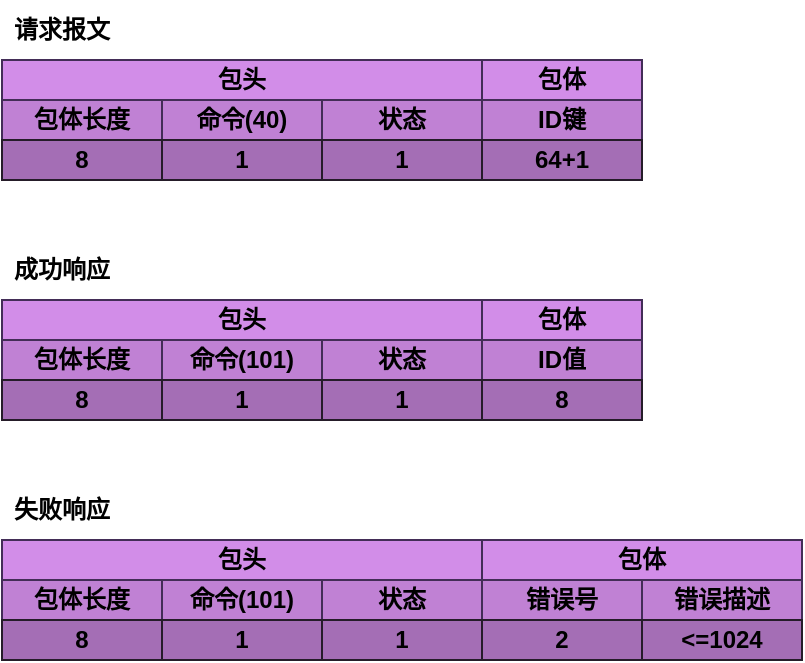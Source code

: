 <mxfile version="19.0.3" type="device"><diagram id="YXPC6WVOGZHdJBx_4_yy" name="第 1 页"><mxGraphModel dx="706" dy="445" grid="1" gridSize="10" guides="1" tooltips="1" connect="1" arrows="1" fold="1" page="1" pageScale="1" pageWidth="1169" pageHeight="827" math="0" shadow="0"><root><mxCell id="0"/><mxCell id="1" parent="0"/><mxCell id="jcHfcj04xuBZtbklUhxF-1" value="&lt;b&gt;请求报文&lt;/b&gt;" style="text;html=1;strokeColor=none;fillColor=none;align=center;verticalAlign=middle;whiteSpace=wrap;rounded=0;" vertex="1" parent="1"><mxGeometry x="360" y="130" width="60" height="30" as="geometry"/></mxCell><mxCell id="jcHfcj04xuBZtbklUhxF-2" value="包头" style="rounded=0;whiteSpace=wrap;html=1;fillColor=#D28DE8;strokeColor=#432D57;fontStyle=1;fontColor=#000000;" vertex="1" parent="1"><mxGeometry x="360" y="160" width="240" height="20" as="geometry"/></mxCell><mxCell id="jcHfcj04xuBZtbklUhxF-3" value="包体长度" style="rounded=0;whiteSpace=wrap;html=1;fillColor=#C081D4;strokeColor=#432D57;fontStyle=1" vertex="1" parent="1"><mxGeometry x="360" y="180" width="80" height="20" as="geometry"/></mxCell><mxCell id="jcHfcj04xuBZtbklUhxF-4" value="命令(40)" style="rounded=0;whiteSpace=wrap;html=1;fillColor=#C081D4;strokeColor=#432D57;fontStyle=1" vertex="1" parent="1"><mxGeometry x="440" y="180" width="80" height="20" as="geometry"/></mxCell><mxCell id="jcHfcj04xuBZtbklUhxF-5" value="状态" style="rounded=0;whiteSpace=wrap;html=1;fillColor=#C081D4;strokeColor=#432D57;fontStyle=1" vertex="1" parent="1"><mxGeometry x="520" y="180" width="80" height="20" as="geometry"/></mxCell><mxCell id="jcHfcj04xuBZtbklUhxF-6" value="8" style="rounded=0;whiteSpace=wrap;html=1;fillColor=#A46EB5;strokeColor=#251C29;fontStyle=1;" vertex="1" parent="1"><mxGeometry x="360" y="200" width="80" height="20" as="geometry"/></mxCell><mxCell id="jcHfcj04xuBZtbklUhxF-7" value="1" style="rounded=0;whiteSpace=wrap;html=1;fillColor=#A46EB5;strokeColor=#251C29;fontStyle=1;" vertex="1" parent="1"><mxGeometry x="440" y="200" width="80" height="20" as="geometry"/></mxCell><mxCell id="jcHfcj04xuBZtbklUhxF-8" value="1" style="rounded=0;whiteSpace=wrap;html=1;fillColor=#A46EB5;strokeColor=#251C29;fontStyle=1;" vertex="1" parent="1"><mxGeometry x="520" y="200" width="80" height="20" as="geometry"/></mxCell><mxCell id="jcHfcj04xuBZtbklUhxF-9" value="包体" style="rounded=0;whiteSpace=wrap;html=1;fillColor=#D28DE8;strokeColor=#432D57;fontStyle=1;fontColor=#000000;" vertex="1" parent="1"><mxGeometry x="600" y="160" width="80" height="20" as="geometry"/></mxCell><mxCell id="jcHfcj04xuBZtbklUhxF-10" value="ID键" style="rounded=0;whiteSpace=wrap;html=1;fillColor=#C081D4;strokeColor=#432D57;fontStyle=1" vertex="1" parent="1"><mxGeometry x="600" y="180" width="80" height="20" as="geometry"/></mxCell><mxCell id="jcHfcj04xuBZtbklUhxF-12" value="64+1" style="rounded=0;whiteSpace=wrap;html=1;fillColor=#A46EB5;strokeColor=#251C29;fontStyle=1;" vertex="1" parent="1"><mxGeometry x="600" y="200" width="80" height="20" as="geometry"/></mxCell><mxCell id="jcHfcj04xuBZtbklUhxF-13" value="&lt;b&gt;成功响应&lt;/b&gt;" style="text;html=1;strokeColor=none;fillColor=none;align=center;verticalAlign=middle;whiteSpace=wrap;rounded=0;" vertex="1" parent="1"><mxGeometry x="360" y="250" width="60" height="30" as="geometry"/></mxCell><mxCell id="jcHfcj04xuBZtbklUhxF-21" value="&lt;b&gt;失败响应&lt;/b&gt;" style="text;html=1;strokeColor=none;fillColor=none;align=center;verticalAlign=middle;whiteSpace=wrap;rounded=0;" vertex="1" parent="1"><mxGeometry x="360" y="370" width="60" height="30" as="geometry"/></mxCell><mxCell id="jcHfcj04xuBZtbklUhxF-45" value="包头" style="rounded=0;whiteSpace=wrap;html=1;fillColor=#D28DE8;strokeColor=#432D57;fontStyle=1;fontColor=#000000;" vertex="1" parent="1"><mxGeometry x="360" y="280" width="240" height="20" as="geometry"/></mxCell><mxCell id="jcHfcj04xuBZtbklUhxF-46" value="包体长度" style="rounded=0;whiteSpace=wrap;html=1;fillColor=#C081D4;strokeColor=#432D57;fontStyle=1" vertex="1" parent="1"><mxGeometry x="360" y="300" width="80" height="20" as="geometry"/></mxCell><mxCell id="jcHfcj04xuBZtbklUhxF-47" value="命令(101)" style="rounded=0;whiteSpace=wrap;html=1;fillColor=#C081D4;strokeColor=#432D57;fontStyle=1" vertex="1" parent="1"><mxGeometry x="440" y="300" width="80" height="20" as="geometry"/></mxCell><mxCell id="jcHfcj04xuBZtbklUhxF-48" value="状态" style="rounded=0;whiteSpace=wrap;html=1;fillColor=#C081D4;strokeColor=#432D57;fontStyle=1" vertex="1" parent="1"><mxGeometry x="520" y="300" width="80" height="20" as="geometry"/></mxCell><mxCell id="jcHfcj04xuBZtbklUhxF-49" value="8" style="rounded=0;whiteSpace=wrap;html=1;fillColor=#A46EB5;strokeColor=#251C29;fontStyle=1;" vertex="1" parent="1"><mxGeometry x="360" y="320" width="80" height="20" as="geometry"/></mxCell><mxCell id="jcHfcj04xuBZtbklUhxF-50" value="1" style="rounded=0;whiteSpace=wrap;html=1;fillColor=#A46EB5;strokeColor=#251C29;fontStyle=1;" vertex="1" parent="1"><mxGeometry x="440" y="320" width="80" height="20" as="geometry"/></mxCell><mxCell id="jcHfcj04xuBZtbklUhxF-51" value="1" style="rounded=0;whiteSpace=wrap;html=1;fillColor=#A46EB5;strokeColor=#251C29;fontStyle=1;" vertex="1" parent="1"><mxGeometry x="520" y="320" width="80" height="20" as="geometry"/></mxCell><mxCell id="jcHfcj04xuBZtbklUhxF-52" value="包体" style="rounded=0;whiteSpace=wrap;html=1;fillColor=#D28DE8;strokeColor=#432D57;fontStyle=1;fontColor=#000000;" vertex="1" parent="1"><mxGeometry x="600" y="280" width="80" height="20" as="geometry"/></mxCell><mxCell id="jcHfcj04xuBZtbklUhxF-53" value="ID值" style="rounded=0;whiteSpace=wrap;html=1;fillColor=#C081D4;strokeColor=#432D57;fontStyle=1" vertex="1" parent="1"><mxGeometry x="600" y="300" width="80" height="20" as="geometry"/></mxCell><mxCell id="jcHfcj04xuBZtbklUhxF-54" value="8" style="rounded=0;whiteSpace=wrap;html=1;fillColor=#A46EB5;strokeColor=#251C29;fontStyle=1;" vertex="1" parent="1"><mxGeometry x="600" y="320" width="80" height="20" as="geometry"/></mxCell><mxCell id="jcHfcj04xuBZtbklUhxF-55" value="包头" style="rounded=0;whiteSpace=wrap;html=1;fillColor=#D28DE8;strokeColor=#432D57;fontStyle=1;fontColor=#000000;" vertex="1" parent="1"><mxGeometry x="360" y="400" width="240" height="20" as="geometry"/></mxCell><mxCell id="jcHfcj04xuBZtbklUhxF-56" value="包体长度" style="rounded=0;whiteSpace=wrap;html=1;fillColor=#C081D4;strokeColor=#432D57;fontStyle=1" vertex="1" parent="1"><mxGeometry x="360" y="420" width="80" height="20" as="geometry"/></mxCell><mxCell id="jcHfcj04xuBZtbklUhxF-57" value="命令(101)" style="rounded=0;whiteSpace=wrap;html=1;fillColor=#C081D4;strokeColor=#432D57;fontStyle=1" vertex="1" parent="1"><mxGeometry x="440" y="420" width="80" height="20" as="geometry"/></mxCell><mxCell id="jcHfcj04xuBZtbklUhxF-58" value="状态" style="rounded=0;whiteSpace=wrap;html=1;fillColor=#C081D4;strokeColor=#432D57;fontStyle=1" vertex="1" parent="1"><mxGeometry x="520" y="420" width="80" height="20" as="geometry"/></mxCell><mxCell id="jcHfcj04xuBZtbklUhxF-59" value="8" style="rounded=0;whiteSpace=wrap;html=1;fillColor=#A46EB5;strokeColor=#251C29;fontStyle=1;" vertex="1" parent="1"><mxGeometry x="360" y="440" width="80" height="20" as="geometry"/></mxCell><mxCell id="jcHfcj04xuBZtbklUhxF-60" value="1" style="rounded=0;whiteSpace=wrap;html=1;fillColor=#A46EB5;strokeColor=#251C29;fontStyle=1;" vertex="1" parent="1"><mxGeometry x="440" y="440" width="80" height="20" as="geometry"/></mxCell><mxCell id="jcHfcj04xuBZtbklUhxF-61" value="1" style="rounded=0;whiteSpace=wrap;html=1;fillColor=#A46EB5;strokeColor=#251C29;fontStyle=1;" vertex="1" parent="1"><mxGeometry x="520" y="440" width="80" height="20" as="geometry"/></mxCell><mxCell id="jcHfcj04xuBZtbklUhxF-62" value="包体" style="rounded=0;whiteSpace=wrap;html=1;fillColor=#D28DE8;strokeColor=#432D57;fontStyle=1;fontColor=#000000;" vertex="1" parent="1"><mxGeometry x="600" y="400" width="160" height="20" as="geometry"/></mxCell><mxCell id="jcHfcj04xuBZtbklUhxF-63" value="错误号&lt;span style=&quot;color: rgba(0, 0, 0, 0); font-family: monospace; font-size: 0px; font-weight: 400; text-align: start;&quot;&gt;%3CmxGraphModel%3E%3Croot%3E%3CmxCell%20id%3D%220%22%2F%3E%3CmxCell%20id%3D%221%22%20parent%3D%220%22%2F%3E%3CmxCell%20id%3D%222%22%20value%3D%22%E5%8C%85%E5%A4%B4%22%20style%3D%22rounded%3D0%3BwhiteSpace%3Dwrap%3Bhtml%3D1%3BfillColor%3D%23D28DE8%3BstrokeColor%3D%23432D57%3BfontStyle%3D1%3BfontColor%3D%23ffffff%3B%22%20vertex%3D%221%22%20parent%3D%221%22%3E%3CmxGeometry%20x%3D%22360%22%20y%3D%22280%22%20width%3D%22240%22%20height%3D%2220%22%20as%3D%22geometry%22%2F%3E%3C%2FmxCell%3E%3CmxCell%20id%3D%223%22%20value%3D%22%E5%8C%85%E4%BD%93%E9%95%BF%E5%BA%A6%22%20style%3D%22rounded%3D0%3BwhiteSpace%3Dwrap%3Bhtml%3D1%3BfillColor%3D%23C081D4%3BstrokeColor%3D%23432D57%3BfontStyle%3D1%22%20vertex%3D%221%22%20parent%3D%221%22%3E%3CmxGeometry%20x%3D%22360%22%20y%3D%22300%22%20width%3D%2280%22%20height%3D%2220%22%20as%3D%22geometry%22%2F%3E%3C%2FmxCell%3E%3CmxCell%20id%3D%224%22%20value%3D%22%E5%91%BD%E4%BB%A4(101)%22%20style%3D%22rounded%3D0%3BwhiteSpace%3Dwrap%3Bhtml%3D1%3BfillColor%3D%23C081D4%3BstrokeColor%3D%23432D57%3BfontStyle%3D1%22%20vertex%3D%221%22%20parent%3D%221%22%3E%3CmxGeometry%20x%3D%22440%22%20y%3D%22300%22%20width%3D%2280%22%20height%3D%2220%22%20as%3D%22geometry%22%2F%3E%3C%2FmxCell%3E%3CmxCell%20id%3D%225%22%20value%3D%22%E7%8A%B6%E6%80%81%22%20style%3D%22rounded%3D0%3BwhiteSpace%3Dwrap%3Bhtml%3D1%3BfillColor%3D%23C081D4%3BstrokeColor%3D%23432D57%3BfontStyle%3D1%22%20vertex%3D%221%22%20parent%3D%221%22%3E%3CmxGeometry%20x%3D%22520%22%20y%3D%22300%22%20width%3D%2280%22%20height%3D%2220%22%20as%3D%22geometry%22%2F%3E%3C%2FmxCell%3E%3CmxCell%20id%3D%226%22%20value%3D%228%22%20style%3D%22rounded%3D0%3BwhiteSpace%3Dwrap%3Bhtml%3D1%3BfillColor%3D%23A46EB5%3BstrokeColor%3D%23251C29%3BfontStyle%3D1%3B%22%20vertex%3D%221%22%20parent%3D%221%22%3E%3CmxGeometry%20x%3D%22360%22%20y%3D%22320%22%20width%3D%2280%22%20height%3D%2220%22%20as%3D%22geometry%22%2F%3E%3C%2FmxCell%3E%3CmxCell%20id%3D%227%22%20value%3D%221%22%20style%3D%22rounded%3D0%3BwhiteSpace%3Dwrap%3Bhtml%3D1%3BfillColor%3D%23A46EB5%3BstrokeColor%3D%23251C29%3BfontStyle%3D1%3B%22%20vertex%3D%221%22%20parent%3D%221%22%3E%3CmxGeometry%20x%3D%22440%22%20y%3D%22320%22%20width%3D%2280%22%20height%3D%2220%22%20as%3D%22geometry%22%2F%3E%3C%2FmxCell%3E%3CmxCell%20id%3D%228%22%20value%3D%221%22%20style%3D%22rounded%3D0%3BwhiteSpace%3Dwrap%3Bhtml%3D1%3BfillColor%3D%23A46EB5%3BstrokeColor%3D%23251C29%3BfontStyle%3D1%3B%22%20vertex%3D%221%22%20parent%3D%221%22%3E%3CmxGeometry%20x%3D%22520%22%20y%3D%22320%22%20width%3D%2280%22%20height%3D%2220%22%20as%3D%22geometry%22%2F%3E%3C%2FmxCell%3E%3CmxCell%20id%3D%229%22%20value%3D%22%E5%8C%85%E4%BD%93%22%20style%3D%22rounded%3D0%3BwhiteSpace%3Dwrap%3Bhtml%3D1%3BfillColor%3D%23D28DE8%3BstrokeColor%3D%23432D57%3BfontStyle%3D1%3BfontColor%3D%23ffffff%3B%22%20vertex%3D%221%22%20parent%3D%221%22%3E%3CmxGeometry%20x%3D%22600%22%20y%3D%22280%22%20width%3D%2280%22%20height%3D%2220%22%20as%3D%22geometry%22%2F%3E%3C%2FmxCell%3E%3CmxCell%20id%3D%2210%22%20value%3D%22ID%E5%80%BC%22%20style%3D%22rounded%3D0%3BwhiteSpace%3Dwrap%3Bhtml%3D1%3BfillColor%3D%23C081D4%3BstrokeColor%3D%23432D57%3BfontStyle%3D1%22%20vertex%3D%221%22%20parent%3D%221%22%3E%3CmxGeometry%20x%3D%22600%22%20y%3D%22300%22%20width%3D%2280%22%20height%3D%2220%22%20as%3D%22geometry%22%2F%3E%3C%2FmxCell%3E%3CmxCell%20id%3D%2211%22%20value%3D%228%22%20style%3D%22rounded%3D0%3BwhiteSpace%3Dwrap%3Bhtml%3D1%3BfillColor%3D%23A46EB5%3BstrokeColor%3D%23251C29%3BfontStyle%3D1%3B%22%20vertex%3D%221%22%20parent%3D%221%22%3E%3CmxGeometry%20x%3D%22600%22%20y%3D%22320%22%20width%3D%2280%22%20height%3D%2220%22%20as%3D%22geometry%22%2F%3E%3C%2FmxCell%3E%3C%2Froot%3E%3C%2FmxGraphModel%3E&lt;/span&gt;" style="rounded=0;whiteSpace=wrap;html=1;fillColor=#C081D4;strokeColor=#432D57;fontStyle=1" vertex="1" parent="1"><mxGeometry x="600" y="420" width="80" height="20" as="geometry"/></mxCell><mxCell id="jcHfcj04xuBZtbklUhxF-64" value="2" style="rounded=0;whiteSpace=wrap;html=1;fillColor=#A46EB5;strokeColor=#251C29;fontStyle=1;" vertex="1" parent="1"><mxGeometry x="600" y="440" width="80" height="20" as="geometry"/></mxCell><mxCell id="jcHfcj04xuBZtbklUhxF-65" value="错误描述" style="rounded=0;whiteSpace=wrap;html=1;fillColor=#C081D4;strokeColor=#432D57;fontStyle=1" vertex="1" parent="1"><mxGeometry x="680" y="420" width="80" height="20" as="geometry"/></mxCell><mxCell id="jcHfcj04xuBZtbklUhxF-67" value="&amp;lt;=1024" style="rounded=0;whiteSpace=wrap;html=1;fillColor=#A46EB5;strokeColor=#251C29;fontStyle=1;" vertex="1" parent="1"><mxGeometry x="680" y="440" width="80" height="20" as="geometry"/></mxCell></root></mxGraphModel></diagram></mxfile>